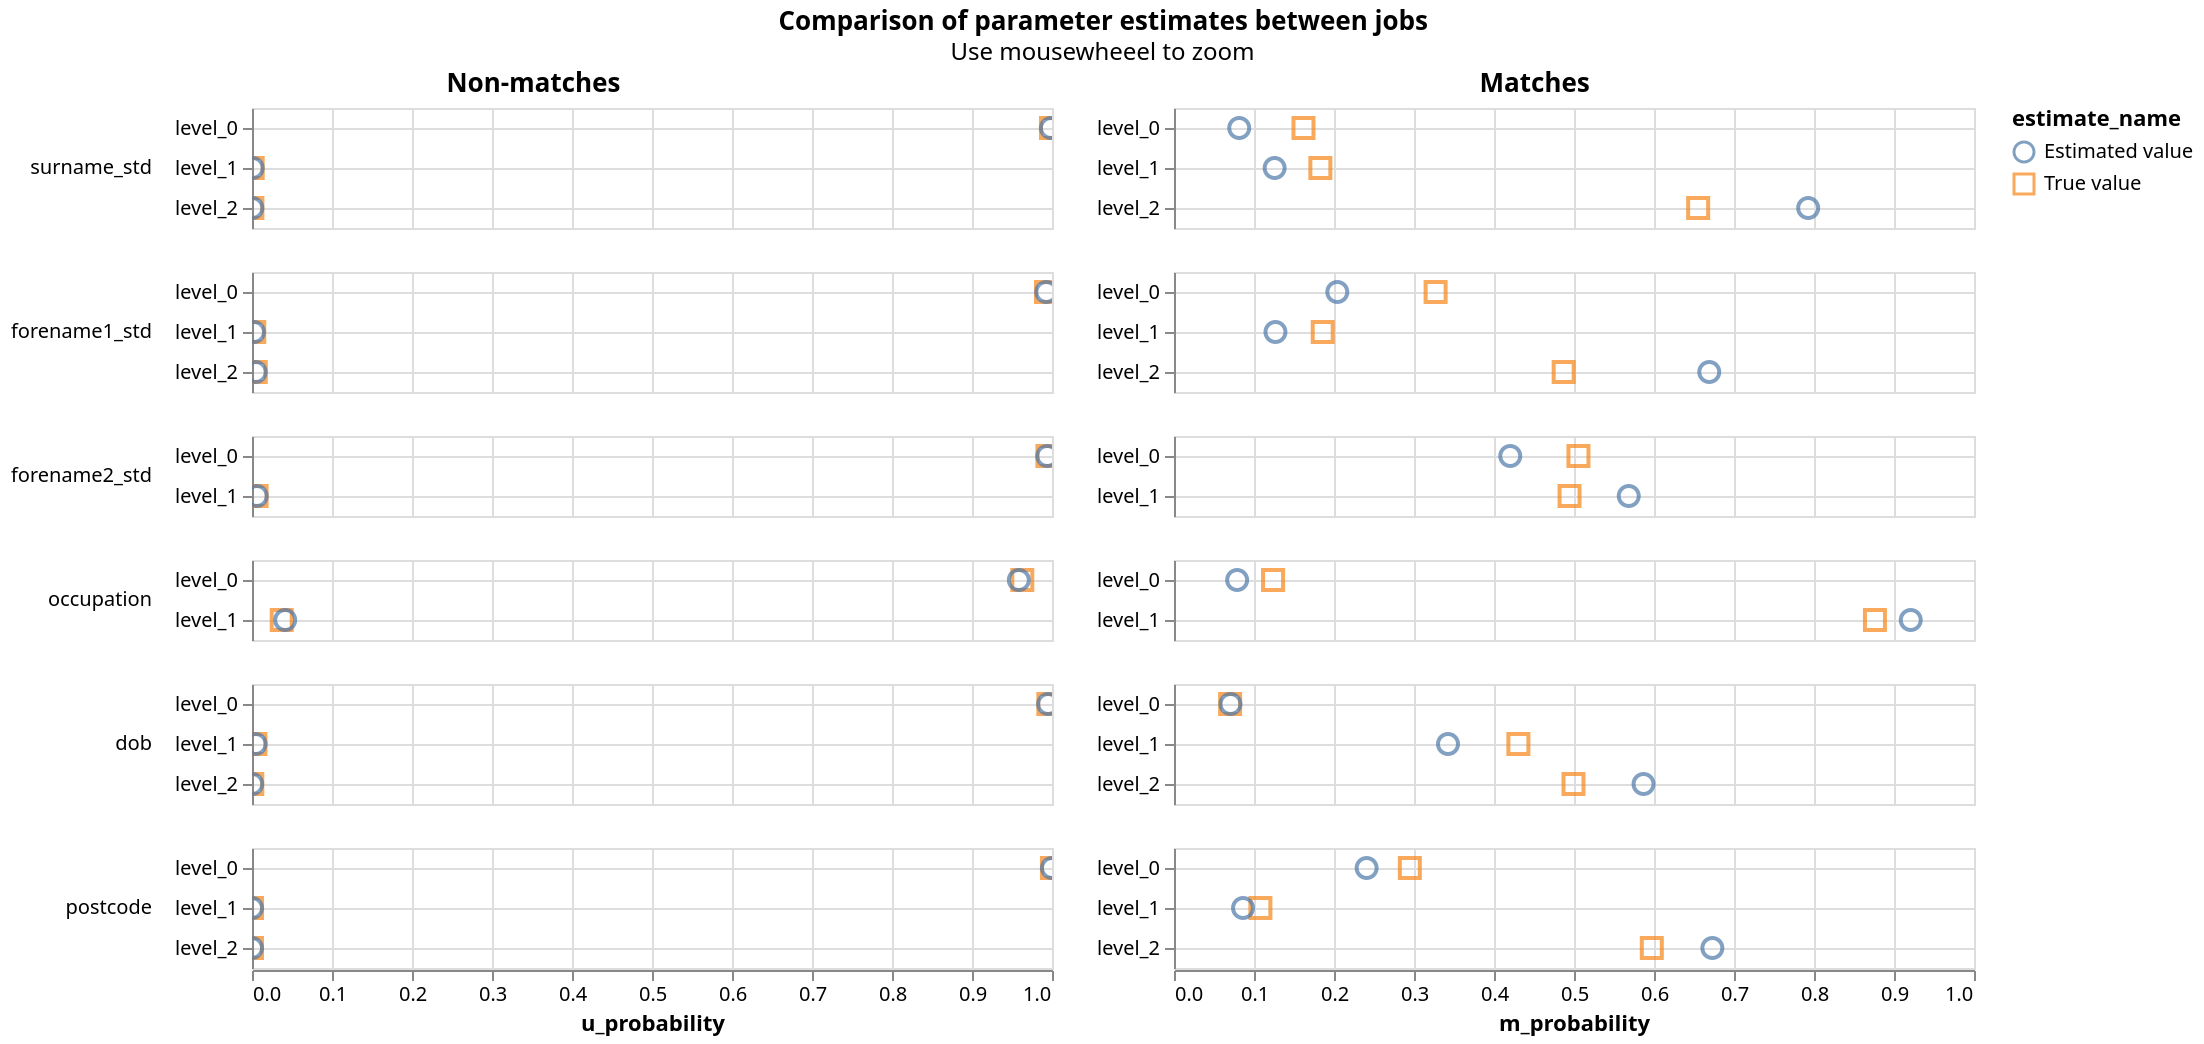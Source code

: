 {"config": {"view": {"continuousWidth": 400, "continuousHeight": 300}, "title": {"anchor": "middle"}}, "hconcat": [{"mark": {"type": "point", "filled": false, "opacity": 0.7, "size": 100}, "encoding": {"color": {"type": "nominal", "field": "estimate_name"}, "row": {"type": "nominal", "field": "column_name", "header": {"labelAlign": "left", "labelAnchor": "middle", "labelAngle": 0}, "sort": {"field": "gamma_index"}, "title": null}, "shape": {"type": "nominal", "field": "estimate_name", "scale": {"range": ["circle", "square", "triangle", "diamond"]}}, "tooltip": [{"type": "nominal", "field": "column_name"}, {"type": "nominal", "field": "estimate_name"}, {"type": "quantitative", "field": "m_probability"}, {"type": "quantitative", "field": "u_probability"}], "x": {"type": "quantitative", "field": "u_probability", "scale": {"domain": [0, 1]}}, "y": {"type": "nominal", "axis": {"grid": true, "title": null}, "field": "level_name"}}, "resolve": {"scale": {"y": "independent"}}, "selection": {"selector076": {"type": "interval", "bind": "scales", "encodings": ["x", "y"]}}, "title": "Non-matches", "transform": [{"filter": "(datum.gamma_index !== 1000000)"}]}, {"mark": {"type": "point", "filled": false, "opacity": 0.7, "size": 100}, "encoding": {"color": {"type": "nominal", "field": "estimate_name"}, "row": {"type": "nominal", "field": "column_name", "header": {"labels": false}, "sort": {"field": "gamma_index"}, "title": null}, "shape": {"type": "nominal", "field": "estimate_name", "scale": {"range": ["circle", "square", "triangle", "diamond", "cross"]}}, "tooltip": [{"type": "nominal", "field": "column_name"}, {"type": "nominal", "field": "estimate_name"}, {"type": "quantitative", "field": "m_probability"}, {"type": "quantitative", "field": "u_probability"}], "x": {"type": "quantitative", "field": "m_probability", "scale": {"domain": [0, 1]}}, "y": {"type": "nominal", "axis": {"grid": true, "title": null}, "field": "level_name"}}, "resolve": {"scale": {"y": "independent"}}, "selection": {"selector076": {"type": "interval", "bind": "scales", "encodings": ["x", "y"]}}, "title": "Matches", "transform": [{"filter": "(datum.gamma_index !== 1000001)"}]}], "data": {"name": "data-ba1a6a87f933966b61db6e8365350111"}, "title": {"text": "Comparison of parameter estimates between jobs", "subtitle": "Use mousewheeel to zoom"}, "$schema": "https://vega.github.io/schema/vega-lite/v4.8.1.json", "datasets": {"data-ba1a6a87f933966b61db6e8365350111": [{"m_probability": 0.16186812378643906, "u_probability": 0.9986608203754984, "bayes_factor": 0.16208518496357585, "log2_bayes_factor": -2.6251758643425323, "gamma_column_name": "gamma_surname_std", "level_name": "level_0", "gamma_index": 0, "column_name": "surname_std", "max_gamma_index": 2, "num_levels": 3, "level_proportion": null, "estimate_name": "True value"}, {"m_probability": 0.18294854463667662, "u_probability": 0.0008622796063535286, "bayes_factor": 212.16846981960165, "log2_bayes_factor": 7.72906646424262, "gamma_column_name": "gamma_surname_std", "level_name": "level_1", "gamma_index": 1, "column_name": "surname_std", "max_gamma_index": 2, "num_levels": 3, "level_proportion": null, "estimate_name": "True value"}, {"m_probability": 0.6551833315768844, "u_probability": 0.00047690001814808524, "bayes_factor": 1373.8379254442368, "log2_bayes_factor": 10.4239961010818, "gamma_column_name": "gamma_surname_std", "level_name": "level_2", "gamma_index": 2, "column_name": "surname_std", "max_gamma_index": 2, "num_levels": 3, "level_proportion": null, "estimate_name": "True value"}, {"m_probability": 0.08152011229437625, "u_probability": 0.9986354137554884, "bayes_factor": 0.08163150552393299, "log2_bayes_factor": -3.6147301247006602, "gamma_column_name": "gamma_surname_std", "level_name": "level_0", "gamma_index": 0, "column_name": "surname_std", "max_gamma_index": 2, "num_levels": 3, "level_proportion": null, "estimate_name": "Estimated value"}, {"m_probability": 0.12577941572380352, "u_probability": 0.0008934719284831317, "bayes_factor": 140.77601289314393, "log2_bayes_factor": 7.137257720992557, "gamma_column_name": "gamma_surname_std", "level_name": "level_1", "gamma_index": 1, "column_name": "surname_std", "max_gamma_index": 2, "num_levels": 3, "level_proportion": null, "estimate_name": "Estimated value"}, {"m_probability": 0.7927004719818205, "u_probability": 0.0004711143160284772, "bayes_factor": 1682.607479781838, "log2_bayes_factor": 10.716482947355482, "gamma_column_name": "gamma_surname_std", "level_name": "level_2", "gamma_index": 2, "column_name": "surname_std", "max_gamma_index": 2, "num_levels": 3, "level_proportion": null, "estimate_name": "Estimated value"}, {"m_probability": 0.3270135280977838, "u_probability": 0.9924946094469022, "bayes_factor": 0.3294864526065507, "log2_bayes_factor": -1.6017089472842285, "gamma_column_name": "gamma_forename1_std", "level_name": "level_0", "gamma_index": 0, "column_name": "forename1_std", "max_gamma_index": 2, "num_levels": 3, "level_proportion": null, "estimate_name": "True value"}, {"m_probability": 0.18588889964539387, "u_probability": 0.0027841427795110055, "bayes_factor": 66.76701389504261, "log2_bayes_factor": 6.0610636131001465, "gamma_column_name": "gamma_forename1_std", "level_name": "level_1", "gamma_index": 1, "column_name": "forename1_std", "max_gamma_index": 2, "num_levels": 3, "level_proportion": null, "estimate_name": "True value"}, {"m_probability": 0.4870975722568223, "u_probability": 0.004721247773586819, "bayes_factor": 103.17136393093077, "log2_bayes_factor": 6.688898784104637, "gamma_column_name": "gamma_forename1_std", "level_name": "level_2", "gamma_index": 2, "column_name": "forename1_std", "max_gamma_index": 2, "num_levels": 3, "level_proportion": null, "estimate_name": "True value"}, {"m_probability": 0.20411393617643853, "u_probability": 0.9928171961090635, "bayes_factor": 0.2055906535225001, "log2_bayes_factor": -2.2821534160717136, "gamma_column_name": "gamma_forename1_std", "level_name": "level_0", "gamma_index": 0, "column_name": "forename1_std", "max_gamma_index": 2, "num_levels": 3, "level_proportion": null, "estimate_name": "Estimated value"}, {"m_probability": 0.1268168245349612, "u_probability": 0.002515520221454985, "bayes_factor": 50.413756746352036, "log2_bayes_factor": 5.655745560390926, "gamma_column_name": "gamma_forename1_std", "level_name": "level_1", "gamma_index": 1, "column_name": "forename1_std", "max_gamma_index": 2, "num_levels": 3, "level_proportion": null, "estimate_name": "Estimated value"}, {"m_probability": 0.6690692392886002, "u_probability": 0.00466728366948153, "bayes_factor": 143.35302644309263, "log2_bayes_factor": 7.163428552590702, "gamma_column_name": "gamma_forename1_std", "level_name": "level_2", "gamma_index": 2, "column_name": "forename1_std", "max_gamma_index": 2, "num_levels": 3, "level_proportion": null, "estimate_name": "Estimated value"}, {"m_probability": 0.5055722573882127, "u_probability": 0.9942601732980835, "bayes_factor": 0.5084909070743195, "log2_bayes_factor": -0.9757061191056248, "gamma_column_name": "gamma_forename2_std", "level_name": "level_0", "gamma_index": 0, "column_name": "forename2_std", "max_gamma_index": 1, "num_levels": 2, "level_proportion": null, "estimate_name": "True value"}, {"m_probability": 0.49442774261178735, "u_probability": 0.00573982670191654, "bayes_factor": 86.13983806282809, "log2_bayes_factor": 6.428608706298868, "gamma_column_name": "gamma_forename2_std", "level_name": "level_1", "gamma_index": 1, "column_name": "forename2_std", "max_gamma_index": 1, "num_levels": 2, "level_proportion": null, "estimate_name": "True value"}, {"m_probability": 0.42032604883204283, "u_probability": 0.9940307387894742, "bayes_factor": 0.422850151841294, "log2_bayes_factor": -1.2417815982003038, "gamma_column_name": "gamma_forename2_std", "level_name": "level_0", "gamma_index": 0, "column_name": "forename2_std", "max_gamma_index": 1, "num_levels": 2, "level_proportion": null, "estimate_name": "Estimated value"}, {"m_probability": 0.5684236941980652, "u_probability": 0.00596926121052577, "bayes_factor": 95.22513325363403, "log2_bayes_factor": 6.573270496517905, "gamma_column_name": "gamma_forename2_std", "level_name": "level_1", "gamma_index": 1, "column_name": "forename2_std", "max_gamma_index": 1, "num_levels": 2, "level_proportion": null, "estimate_name": "Estimated value"}, {"m_probability": 0.12383415602114342, "u_probability": 0.9628577133664711, "bayes_factor": 0.12861106506399372, "log2_bayes_factor": -2.9589133244903976, "gamma_column_name": "gamma_occupation", "level_name": "level_0", "gamma_index": 0, "column_name": "occupation", "max_gamma_index": 1, "num_levels": 2, "level_proportion": null, "estimate_name": "True value"}, {"m_probability": 0.8761658439788566, "u_probability": 0.03714228663352891, "bayes_factor": 23.58944274550744, "log2_bayes_factor": 4.560069433015873, "gamma_column_name": "gamma_occupation", "level_name": "level_1", "gamma_index": 1, "column_name": "occupation", "max_gamma_index": 1, "num_levels": 2, "level_proportion": null, "estimate_name": "True value"}, {"m_probability": 0.07891821436931834, "u_probability": 0.9585406551349641, "bayes_factor": 0.08233162980260501, "log2_bayes_factor": -3.6024094044150785, "gamma_column_name": "gamma_occupation", "level_name": "level_0", "gamma_index": 0, "column_name": "occupation", "max_gamma_index": 1, "num_levels": 2, "level_proportion": null, "estimate_name": "Estimated value"}, {"m_probability": 0.9209253221781979, "u_probability": 0.04145934486503587, "bayes_factor": 22.212732139789473, "log2_bayes_factor": 4.473314948470434, "gamma_column_name": "gamma_occupation", "level_name": "level_1", "gamma_index": 1, "column_name": "occupation", "max_gamma_index": 1, "num_levels": 2, "level_proportion": null, "estimate_name": "Estimated value"}, {"m_probability": 0.0701545640159956, "u_probability": 0.9953849866144641, "bayes_factor": 0.07047982937195747, "log2_bayes_factor": -3.8266457582026745, "gamma_column_name": "gamma_dob", "level_name": "level_0", "gamma_index": 0, "column_name": "dob", "max_gamma_index": 2, "num_levels": 3, "level_proportion": null, "estimate_name": "True value"}, {"m_probability": 0.430486876107942, "u_probability": 0.004299657003868688, "bayes_factor": 100.12121332483133, "log2_bayes_factor": 6.645603869404524, "gamma_column_name": "gamma_dob", "level_name": "level_1", "gamma_index": 1, "column_name": "dob", "max_gamma_index": 2, "num_levels": 3, "level_proportion": null, "estimate_name": "True value"}, {"m_probability": 0.49935855987606237, "u_probability": 0.00031535638166721214, "bayes_factor": 1583.4737741347603, "log2_bayes_factor": 10.628877257971325, "gamma_column_name": "gamma_dob", "level_name": "level_2", "gamma_index": 2, "column_name": "dob", "max_gamma_index": 2, "num_levels": 3, "level_proportion": null, "estimate_name": "True value"}, {"m_probability": 0.07059269855670869, "u_probability": 0.9951064672956292, "bayes_factor": 0.07093984500829979, "log2_bayes_factor": -3.8172600115456254, "gamma_column_name": "gamma_dob", "level_name": "level_0", "gamma_index": 0, "column_name": "dob", "max_gamma_index": 2, "num_levels": 3, "level_proportion": null, "estimate_name": "Estimated value"}, {"m_probability": 0.34249722017564277, "u_probability": 0.004581095274605442, "bayes_factor": 74.76317335599207, "log2_bayes_factor": 6.224255901099778, "gamma_column_name": "gamma_dob", "level_name": "level_1", "gamma_index": 1, "column_name": "dob", "max_gamma_index": 2, "num_levels": 3, "level_proportion": null, "estimate_name": "Estimated value"}, {"m_probability": 0.5869100812676487, "u_probability": 0.0003124374297653355, "bayes_factor": 1878.4883799244642, "log2_bayes_factor": 10.875356476352604, "gamma_column_name": "gamma_dob", "level_name": "level_2", "gamma_index": 2, "column_name": "dob", "max_gamma_index": 2, "num_levels": 3, "level_proportion": null, "estimate_name": "Estimated value"}, {"m_probability": 0.29476093636869755, "u_probability": 0.9999305514260932, "bayes_factor": 0.2947814085171333, "log2_bayes_factor": -1.7622825564989055, "gamma_column_name": "gamma_postcode", "level_name": "level_0", "gamma_index": 0, "column_name": "postcode", "max_gamma_index": 2, "num_levels": 3, "level_proportion": null, "estimate_name": "True value"}, {"m_probability": 0.10798961901111892, "u_probability": 5.2981548887742366e-05, "bayes_factor": 2038.249565710659, "log2_bayes_factor": 10.993114992284527, "gamma_column_name": "gamma_postcode", "level_name": "level_1", "gamma_index": 1, "column_name": "postcode", "max_gamma_index": 2, "num_levels": 3, "level_proportion": null, "estimate_name": "True value"}, {"m_probability": 0.5972494446201835, "u_probability": 1.646702501899465e-05, "bayes_factor": 36269.41988193122, "log2_bayes_factor": 15.146466049584575, "gamma_column_name": "gamma_postcode", "level_name": "level_2", "gamma_index": 2, "column_name": "postcode", "max_gamma_index": 2, "num_levels": 3, "level_proportion": null, "estimate_name": "True value"}, {"m_probability": 0.2407817116090107, "u_probability": 0.9999219053097891, "bayes_factor": 0.2408005168507768, "log2_bayes_factor": -2.0540896062064737, "gamma_column_name": "gamma_postcode", "level_name": "level_0", "gamma_index": 0, "column_name": "postcode", "max_gamma_index": 2, "num_levels": 3, "level_proportion": null, "estimate_name": "Estimated value"}, {"m_probability": 0.08629318393269374, "u_probability": 6.218259170494976e-05, "bayes_factor": 1387.7386189071428, "log2_bayes_factor": 10.438520146009788, "gamma_column_name": "gamma_postcode", "level_name": "level_1", "gamma_index": 1, "column_name": "postcode", "max_gamma_index": 2, "num_levels": 3, "level_proportion": null, "estimate_name": "Estimated value"}, {"m_probability": 0.6729251044582959, "u_probability": 1.591209850595493e-05, "bayes_factor": 42290.15451396691, "log2_bayes_factor": 15.368034211047084, "gamma_column_name": "gamma_postcode", "level_name": "level_2", "gamma_index": 2, "column_name": "postcode", "max_gamma_index": 2, "num_levels": 3, "level_proportion": null, "estimate_name": "Estimated value"}]}}
